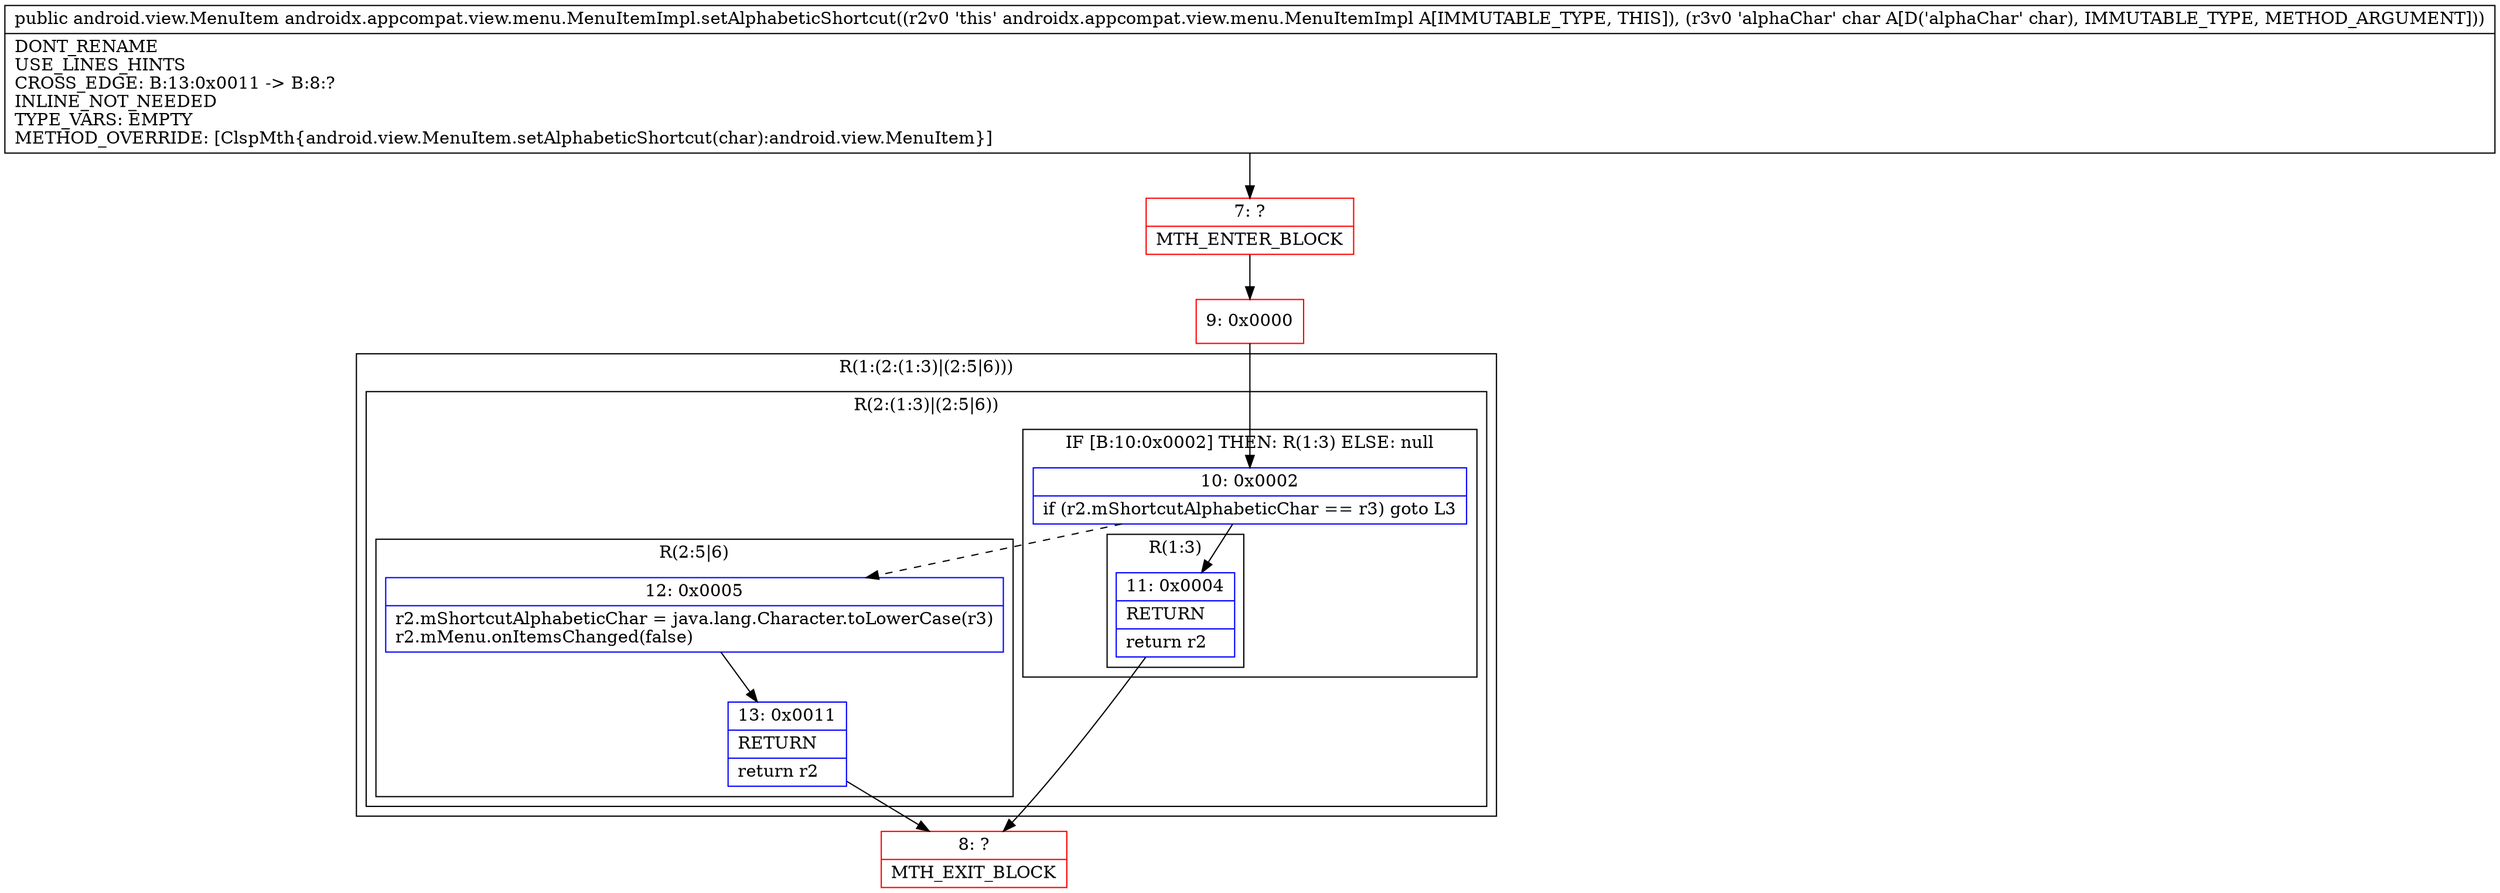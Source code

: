 digraph "CFG forandroidx.appcompat.view.menu.MenuItemImpl.setAlphabeticShortcut(C)Landroid\/view\/MenuItem;" {
subgraph cluster_Region_1805881864 {
label = "R(1:(2:(1:3)|(2:5|6)))";
node [shape=record,color=blue];
subgraph cluster_Region_1892681827 {
label = "R(2:(1:3)|(2:5|6))";
node [shape=record,color=blue];
subgraph cluster_IfRegion_1322770941 {
label = "IF [B:10:0x0002] THEN: R(1:3) ELSE: null";
node [shape=record,color=blue];
Node_10 [shape=record,label="{10\:\ 0x0002|if (r2.mShortcutAlphabeticChar == r3) goto L3\l}"];
subgraph cluster_Region_766892831 {
label = "R(1:3)";
node [shape=record,color=blue];
Node_11 [shape=record,label="{11\:\ 0x0004|RETURN\l|return r2\l}"];
}
}
subgraph cluster_Region_1517367155 {
label = "R(2:5|6)";
node [shape=record,color=blue];
Node_12 [shape=record,label="{12\:\ 0x0005|r2.mShortcutAlphabeticChar = java.lang.Character.toLowerCase(r3)\lr2.mMenu.onItemsChanged(false)\l}"];
Node_13 [shape=record,label="{13\:\ 0x0011|RETURN\l|return r2\l}"];
}
}
}
Node_7 [shape=record,color=red,label="{7\:\ ?|MTH_ENTER_BLOCK\l}"];
Node_9 [shape=record,color=red,label="{9\:\ 0x0000}"];
Node_8 [shape=record,color=red,label="{8\:\ ?|MTH_EXIT_BLOCK\l}"];
MethodNode[shape=record,label="{public android.view.MenuItem androidx.appcompat.view.menu.MenuItemImpl.setAlphabeticShortcut((r2v0 'this' androidx.appcompat.view.menu.MenuItemImpl A[IMMUTABLE_TYPE, THIS]), (r3v0 'alphaChar' char A[D('alphaChar' char), IMMUTABLE_TYPE, METHOD_ARGUMENT]))  | DONT_RENAME\lUSE_LINES_HINTS\lCROSS_EDGE: B:13:0x0011 \-\> B:8:?\lINLINE_NOT_NEEDED\lTYPE_VARS: EMPTY\lMETHOD_OVERRIDE: [ClspMth\{android.view.MenuItem.setAlphabeticShortcut(char):android.view.MenuItem\}]\l}"];
MethodNode -> Node_7;Node_10 -> Node_11;
Node_10 -> Node_12[style=dashed];
Node_11 -> Node_8;
Node_12 -> Node_13;
Node_13 -> Node_8;
Node_7 -> Node_9;
Node_9 -> Node_10;
}

